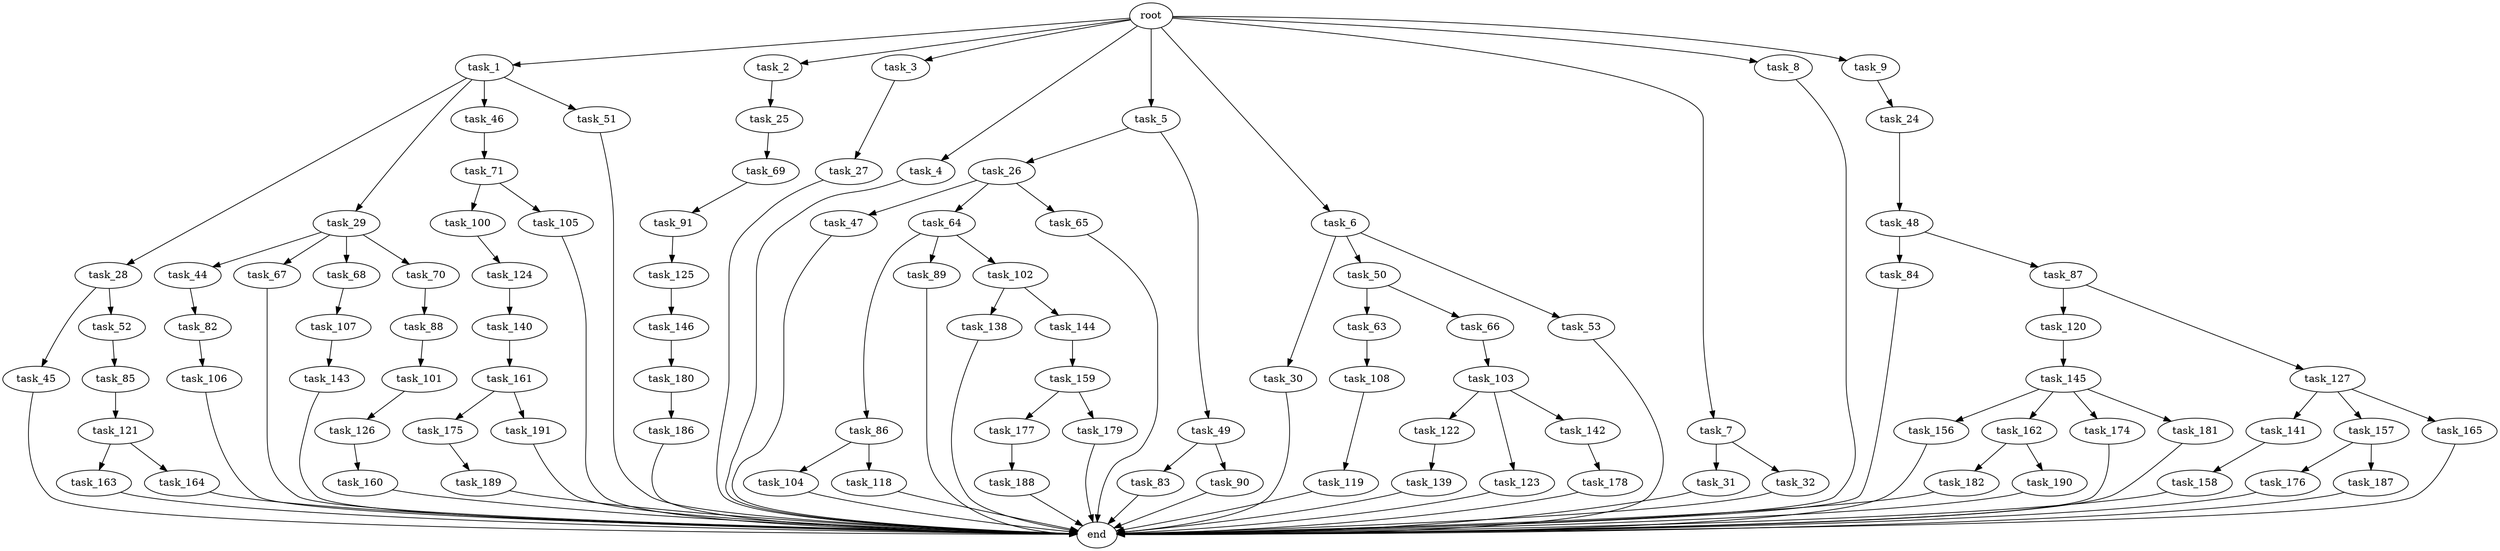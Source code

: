 digraph G {
  root [size="0.000000"];
  task_1 [size="1.024000"];
  task_2 [size="1.024000"];
  task_3 [size="1.024000"];
  task_4 [size="1.024000"];
  task_5 [size="1.024000"];
  task_6 [size="1.024000"];
  task_7 [size="1.024000"];
  task_8 [size="1.024000"];
  task_9 [size="1.024000"];
  task_24 [size="549755813.888000"];
  task_25 [size="549755813.888000"];
  task_26 [size="137438953.472000"];
  task_27 [size="34359738.368000"];
  task_28 [size="420906795.008000"];
  task_29 [size="420906795.008000"];
  task_30 [size="137438953.472000"];
  task_31 [size="420906795.008000"];
  task_32 [size="420906795.008000"];
  task_44 [size="858993459.200000"];
  task_45 [size="214748364.800000"];
  task_46 [size="420906795.008000"];
  task_47 [size="77309411.328000"];
  task_48 [size="77309411.328000"];
  task_49 [size="137438953.472000"];
  task_50 [size="137438953.472000"];
  task_51 [size="420906795.008000"];
  task_52 [size="214748364.800000"];
  task_53 [size="137438953.472000"];
  task_63 [size="137438953.472000"];
  task_64 [size="77309411.328000"];
  task_65 [size="77309411.328000"];
  task_66 [size="137438953.472000"];
  task_67 [size="858993459.200000"];
  task_68 [size="858993459.200000"];
  task_69 [size="695784701.952000"];
  task_70 [size="858993459.200000"];
  task_71 [size="695784701.952000"];
  task_82 [size="695784701.952000"];
  task_83 [size="420906795.008000"];
  task_84 [size="137438953.472000"];
  task_85 [size="214748364.800000"];
  task_86 [size="34359738.368000"];
  task_87 [size="137438953.472000"];
  task_88 [size="695784701.952000"];
  task_89 [size="34359738.368000"];
  task_90 [size="420906795.008000"];
  task_91 [size="77309411.328000"];
  task_100 [size="309237645.312000"];
  task_101 [size="77309411.328000"];
  task_102 [size="34359738.368000"];
  task_103 [size="214748364.800000"];
  task_104 [size="420906795.008000"];
  task_105 [size="309237645.312000"];
  task_106 [size="695784701.952000"];
  task_107 [size="214748364.800000"];
  task_108 [size="549755813.888000"];
  task_118 [size="420906795.008000"];
  task_119 [size="420906795.008000"];
  task_120 [size="695784701.952000"];
  task_121 [size="420906795.008000"];
  task_122 [size="858993459.200000"];
  task_123 [size="858993459.200000"];
  task_124 [size="34359738.368000"];
  task_125 [size="858993459.200000"];
  task_126 [size="549755813.888000"];
  task_127 [size="695784701.952000"];
  task_138 [size="77309411.328000"];
  task_139 [size="309237645.312000"];
  task_140 [size="695784701.952000"];
  task_141 [size="309237645.312000"];
  task_142 [size="858993459.200000"];
  task_143 [size="549755813.888000"];
  task_144 [size="77309411.328000"];
  task_145 [size="214748364.800000"];
  task_146 [size="309237645.312000"];
  task_156 [size="34359738.368000"];
  task_157 [size="309237645.312000"];
  task_158 [size="137438953.472000"];
  task_159 [size="309237645.312000"];
  task_160 [size="34359738.368000"];
  task_161 [size="858993459.200000"];
  task_162 [size="34359738.368000"];
  task_163 [size="34359738.368000"];
  task_164 [size="34359738.368000"];
  task_165 [size="309237645.312000"];
  task_174 [size="34359738.368000"];
  task_175 [size="77309411.328000"];
  task_176 [size="858993459.200000"];
  task_177 [size="77309411.328000"];
  task_178 [size="420906795.008000"];
  task_179 [size="77309411.328000"];
  task_180 [size="549755813.888000"];
  task_181 [size="34359738.368000"];
  task_182 [size="214748364.800000"];
  task_186 [size="77309411.328000"];
  task_187 [size="858993459.200000"];
  task_188 [size="34359738.368000"];
  task_189 [size="77309411.328000"];
  task_190 [size="214748364.800000"];
  task_191 [size="77309411.328000"];
  end [size="0.000000"];

  root -> task_1 [size="1.000000"];
  root -> task_2 [size="1.000000"];
  root -> task_3 [size="1.000000"];
  root -> task_4 [size="1.000000"];
  root -> task_5 [size="1.000000"];
  root -> task_6 [size="1.000000"];
  root -> task_7 [size="1.000000"];
  root -> task_8 [size="1.000000"];
  root -> task_9 [size="1.000000"];
  task_1 -> task_28 [size="411041792.000000"];
  task_1 -> task_29 [size="411041792.000000"];
  task_1 -> task_46 [size="411041792.000000"];
  task_1 -> task_51 [size="411041792.000000"];
  task_2 -> task_25 [size="536870912.000000"];
  task_3 -> task_27 [size="33554432.000000"];
  task_4 -> end [size="1.000000"];
  task_5 -> task_26 [size="134217728.000000"];
  task_5 -> task_49 [size="134217728.000000"];
  task_6 -> task_30 [size="134217728.000000"];
  task_6 -> task_50 [size="134217728.000000"];
  task_6 -> task_53 [size="134217728.000000"];
  task_7 -> task_31 [size="411041792.000000"];
  task_7 -> task_32 [size="411041792.000000"];
  task_8 -> end [size="1.000000"];
  task_9 -> task_24 [size="536870912.000000"];
  task_24 -> task_48 [size="75497472.000000"];
  task_25 -> task_69 [size="679477248.000000"];
  task_26 -> task_47 [size="75497472.000000"];
  task_26 -> task_64 [size="75497472.000000"];
  task_26 -> task_65 [size="75497472.000000"];
  task_27 -> end [size="1.000000"];
  task_28 -> task_45 [size="209715200.000000"];
  task_28 -> task_52 [size="209715200.000000"];
  task_29 -> task_44 [size="838860800.000000"];
  task_29 -> task_67 [size="838860800.000000"];
  task_29 -> task_68 [size="838860800.000000"];
  task_29 -> task_70 [size="838860800.000000"];
  task_30 -> end [size="1.000000"];
  task_31 -> end [size="1.000000"];
  task_32 -> end [size="1.000000"];
  task_44 -> task_82 [size="679477248.000000"];
  task_45 -> end [size="1.000000"];
  task_46 -> task_71 [size="679477248.000000"];
  task_47 -> end [size="1.000000"];
  task_48 -> task_84 [size="134217728.000000"];
  task_48 -> task_87 [size="134217728.000000"];
  task_49 -> task_83 [size="411041792.000000"];
  task_49 -> task_90 [size="411041792.000000"];
  task_50 -> task_63 [size="134217728.000000"];
  task_50 -> task_66 [size="134217728.000000"];
  task_51 -> end [size="1.000000"];
  task_52 -> task_85 [size="209715200.000000"];
  task_53 -> end [size="1.000000"];
  task_63 -> task_108 [size="536870912.000000"];
  task_64 -> task_86 [size="33554432.000000"];
  task_64 -> task_89 [size="33554432.000000"];
  task_64 -> task_102 [size="33554432.000000"];
  task_65 -> end [size="1.000000"];
  task_66 -> task_103 [size="209715200.000000"];
  task_67 -> end [size="1.000000"];
  task_68 -> task_107 [size="209715200.000000"];
  task_69 -> task_91 [size="75497472.000000"];
  task_70 -> task_88 [size="679477248.000000"];
  task_71 -> task_100 [size="301989888.000000"];
  task_71 -> task_105 [size="301989888.000000"];
  task_82 -> task_106 [size="679477248.000000"];
  task_83 -> end [size="1.000000"];
  task_84 -> end [size="1.000000"];
  task_85 -> task_121 [size="411041792.000000"];
  task_86 -> task_104 [size="411041792.000000"];
  task_86 -> task_118 [size="411041792.000000"];
  task_87 -> task_120 [size="679477248.000000"];
  task_87 -> task_127 [size="679477248.000000"];
  task_88 -> task_101 [size="75497472.000000"];
  task_89 -> end [size="1.000000"];
  task_90 -> end [size="1.000000"];
  task_91 -> task_125 [size="838860800.000000"];
  task_100 -> task_124 [size="33554432.000000"];
  task_101 -> task_126 [size="536870912.000000"];
  task_102 -> task_138 [size="75497472.000000"];
  task_102 -> task_144 [size="75497472.000000"];
  task_103 -> task_122 [size="838860800.000000"];
  task_103 -> task_123 [size="838860800.000000"];
  task_103 -> task_142 [size="838860800.000000"];
  task_104 -> end [size="1.000000"];
  task_105 -> end [size="1.000000"];
  task_106 -> end [size="1.000000"];
  task_107 -> task_143 [size="536870912.000000"];
  task_108 -> task_119 [size="411041792.000000"];
  task_118 -> end [size="1.000000"];
  task_119 -> end [size="1.000000"];
  task_120 -> task_145 [size="209715200.000000"];
  task_121 -> task_163 [size="33554432.000000"];
  task_121 -> task_164 [size="33554432.000000"];
  task_122 -> task_139 [size="301989888.000000"];
  task_123 -> end [size="1.000000"];
  task_124 -> task_140 [size="679477248.000000"];
  task_125 -> task_146 [size="301989888.000000"];
  task_126 -> task_160 [size="33554432.000000"];
  task_127 -> task_141 [size="301989888.000000"];
  task_127 -> task_157 [size="301989888.000000"];
  task_127 -> task_165 [size="301989888.000000"];
  task_138 -> end [size="1.000000"];
  task_139 -> end [size="1.000000"];
  task_140 -> task_161 [size="838860800.000000"];
  task_141 -> task_158 [size="134217728.000000"];
  task_142 -> task_178 [size="411041792.000000"];
  task_143 -> end [size="1.000000"];
  task_144 -> task_159 [size="301989888.000000"];
  task_145 -> task_156 [size="33554432.000000"];
  task_145 -> task_162 [size="33554432.000000"];
  task_145 -> task_174 [size="33554432.000000"];
  task_145 -> task_181 [size="33554432.000000"];
  task_146 -> task_180 [size="536870912.000000"];
  task_156 -> end [size="1.000000"];
  task_157 -> task_176 [size="838860800.000000"];
  task_157 -> task_187 [size="838860800.000000"];
  task_158 -> end [size="1.000000"];
  task_159 -> task_177 [size="75497472.000000"];
  task_159 -> task_179 [size="75497472.000000"];
  task_160 -> end [size="1.000000"];
  task_161 -> task_175 [size="75497472.000000"];
  task_161 -> task_191 [size="75497472.000000"];
  task_162 -> task_182 [size="209715200.000000"];
  task_162 -> task_190 [size="209715200.000000"];
  task_163 -> end [size="1.000000"];
  task_164 -> end [size="1.000000"];
  task_165 -> end [size="1.000000"];
  task_174 -> end [size="1.000000"];
  task_175 -> task_189 [size="75497472.000000"];
  task_176 -> end [size="1.000000"];
  task_177 -> task_188 [size="33554432.000000"];
  task_178 -> end [size="1.000000"];
  task_179 -> end [size="1.000000"];
  task_180 -> task_186 [size="75497472.000000"];
  task_181 -> end [size="1.000000"];
  task_182 -> end [size="1.000000"];
  task_186 -> end [size="1.000000"];
  task_187 -> end [size="1.000000"];
  task_188 -> end [size="1.000000"];
  task_189 -> end [size="1.000000"];
  task_190 -> end [size="1.000000"];
  task_191 -> end [size="1.000000"];
}
